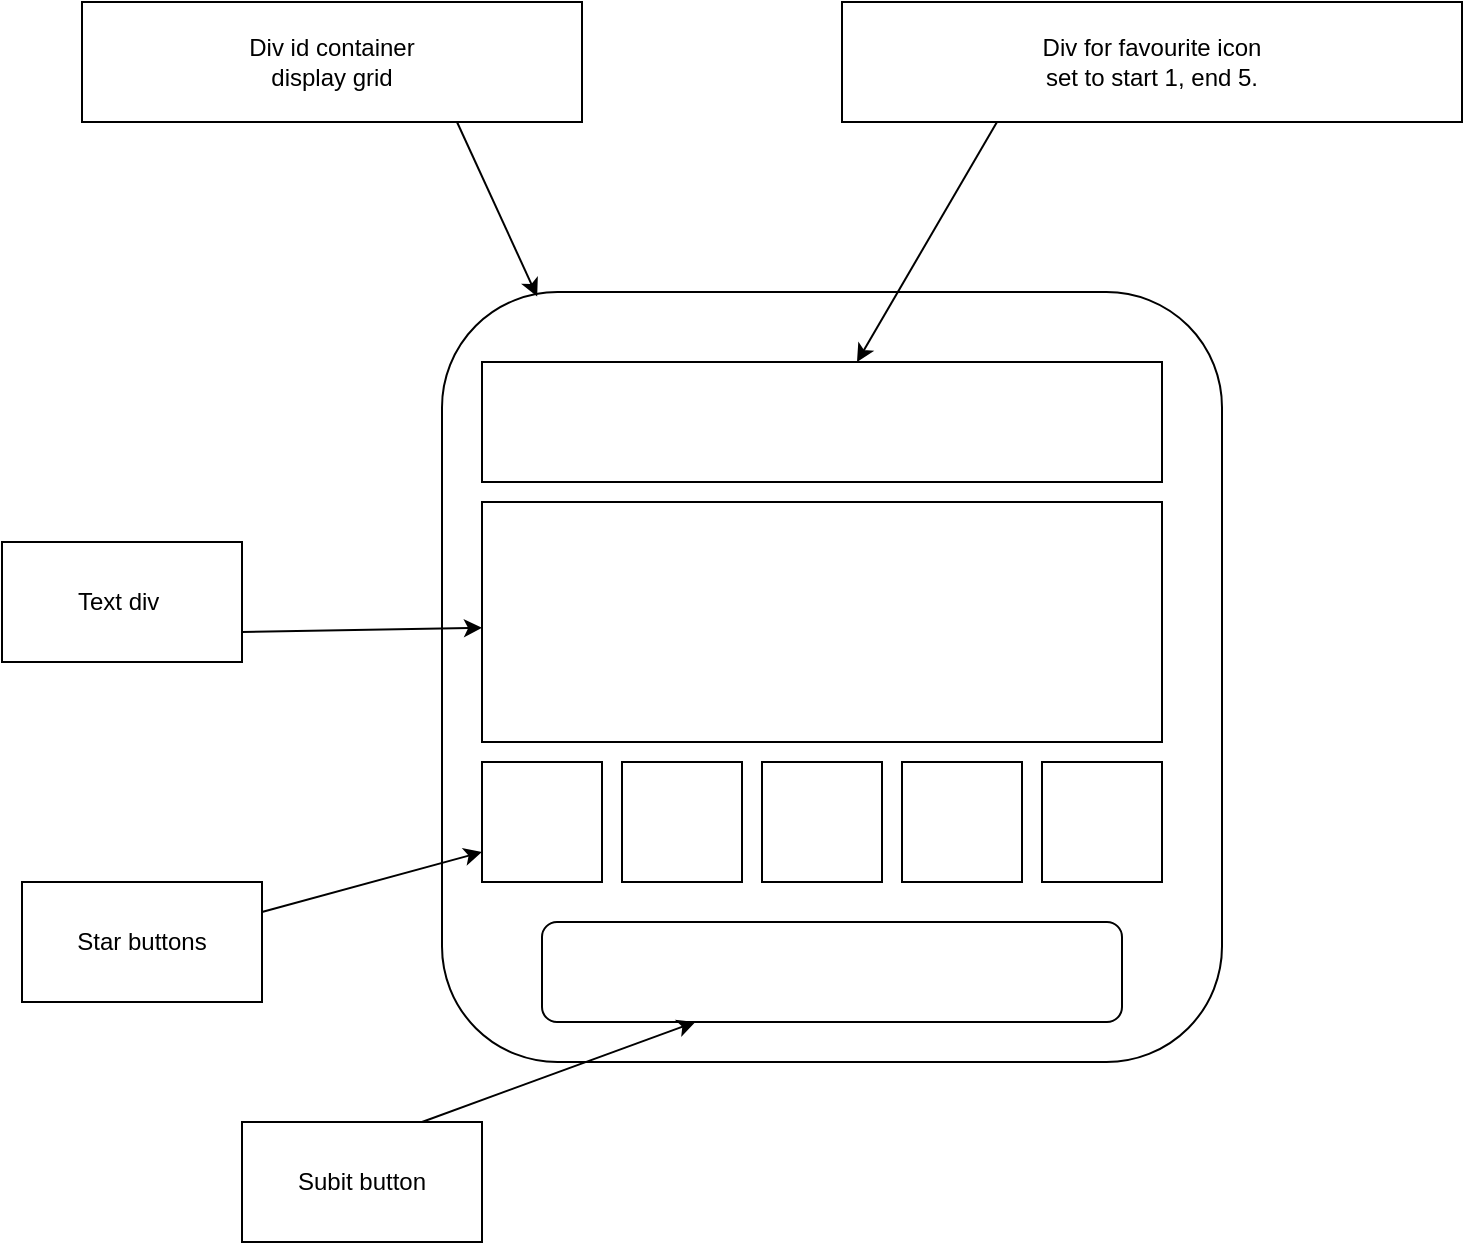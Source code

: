 <mxfile>
    <diagram id="xWZ9b3wMbZgq6c-O2fp2" name="Design">
        <mxGraphModel dx="1404" dy="914" grid="1" gridSize="10" guides="1" tooltips="1" connect="1" arrows="1" fold="1" page="1" pageScale="1" pageWidth="850" pageHeight="1100" math="0" shadow="0">
            <root>
                <mxCell id="0"/>
                <mxCell id="1" parent="0"/>
                <mxCell id="2" value="" style="rounded=1;whiteSpace=wrap;html=1;" vertex="1" parent="1">
                    <mxGeometry x="250" y="375" width="390" height="385" as="geometry"/>
                </mxCell>
                <mxCell id="4" style="edgeStyle=none;html=1;exitX=0.75;exitY=1;exitDx=0;exitDy=0;entryX=0.122;entryY=0.006;entryDx=0;entryDy=0;entryPerimeter=0;" edge="1" parent="1" source="3" target="2">
                    <mxGeometry relative="1" as="geometry"/>
                </mxCell>
                <mxCell id="3" value="Div id container&lt;br&gt;display grid" style="rounded=0;whiteSpace=wrap;html=1;" vertex="1" parent="1">
                    <mxGeometry x="70" y="230" width="250" height="60" as="geometry"/>
                </mxCell>
                <mxCell id="5" value="" style="rounded=0;whiteSpace=wrap;html=1;" vertex="1" parent="1">
                    <mxGeometry x="270" y="410" width="340" height="60" as="geometry"/>
                </mxCell>
                <mxCell id="7" style="edgeStyle=none;html=1;exitX=0.25;exitY=1;exitDx=0;exitDy=0;" edge="1" parent="1" source="6" target="5">
                    <mxGeometry relative="1" as="geometry"/>
                </mxCell>
                <mxCell id="6" value="Div for favourite icon&lt;br&gt;set to start 1, end 5." style="rounded=0;whiteSpace=wrap;html=1;" vertex="1" parent="1">
                    <mxGeometry x="450" y="230" width="310" height="60" as="geometry"/>
                </mxCell>
                <mxCell id="8" value="" style="rounded=0;whiteSpace=wrap;html=1;" vertex="1" parent="1">
                    <mxGeometry x="270" y="480" width="340" height="120" as="geometry"/>
                </mxCell>
                <mxCell id="10" style="edgeStyle=none;html=1;exitX=1;exitY=0.75;exitDx=0;exitDy=0;" edge="1" parent="1" source="9" target="8">
                    <mxGeometry relative="1" as="geometry"/>
                </mxCell>
                <mxCell id="9" value="Text div&amp;nbsp;" style="rounded=0;whiteSpace=wrap;html=1;" vertex="1" parent="1">
                    <mxGeometry x="30" y="500" width="120" height="60" as="geometry"/>
                </mxCell>
                <mxCell id="11" value="" style="rounded=0;whiteSpace=wrap;html=1;" vertex="1" parent="1">
                    <mxGeometry x="270" y="610" width="60" height="60" as="geometry"/>
                </mxCell>
                <mxCell id="12" value="" style="rounded=0;whiteSpace=wrap;html=1;" vertex="1" parent="1">
                    <mxGeometry x="340" y="610" width="60" height="60" as="geometry"/>
                </mxCell>
                <mxCell id="13" value="" style="rounded=0;whiteSpace=wrap;html=1;" vertex="1" parent="1">
                    <mxGeometry x="410" y="610" width="60" height="60" as="geometry"/>
                </mxCell>
                <mxCell id="14" value="" style="rounded=0;whiteSpace=wrap;html=1;" vertex="1" parent="1">
                    <mxGeometry x="480" y="610" width="60" height="60" as="geometry"/>
                </mxCell>
                <mxCell id="15" value="" style="rounded=0;whiteSpace=wrap;html=1;" vertex="1" parent="1">
                    <mxGeometry x="550" y="610" width="60" height="60" as="geometry"/>
                </mxCell>
                <mxCell id="17" style="edgeStyle=none;html=1;exitX=1;exitY=0.25;exitDx=0;exitDy=0;entryX=0;entryY=0.75;entryDx=0;entryDy=0;" edge="1" parent="1" source="16" target="11">
                    <mxGeometry relative="1" as="geometry"/>
                </mxCell>
                <mxCell id="16" value="Star buttons" style="rounded=0;whiteSpace=wrap;html=1;" vertex="1" parent="1">
                    <mxGeometry x="40" y="670" width="120" height="60" as="geometry"/>
                </mxCell>
                <mxCell id="19" value="" style="rounded=1;whiteSpace=wrap;html=1;" vertex="1" parent="1">
                    <mxGeometry x="300" y="690" width="290" height="50" as="geometry"/>
                </mxCell>
                <mxCell id="21" style="edgeStyle=none;html=1;exitX=0.75;exitY=0;exitDx=0;exitDy=0;" edge="1" parent="1" source="20" target="19">
                    <mxGeometry relative="1" as="geometry"/>
                </mxCell>
                <mxCell id="20" value="Subit button" style="rounded=0;whiteSpace=wrap;html=1;" vertex="1" parent="1">
                    <mxGeometry x="150" y="790" width="120" height="60" as="geometry"/>
                </mxCell>
            </root>
        </mxGraphModel>
    </diagram>
    <diagram id="lhx8RozCbyeSNjGpFjK7" name="HTML &amp; CSS">
        <mxGraphModel dx="1404" dy="527" grid="1" gridSize="10" guides="1" tooltips="1" connect="1" arrows="1" fold="1" page="1" pageScale="1" pageWidth="850" pageHeight="1100" math="0" shadow="0">
            <root>
                <mxCell id="0"/>
                <mxCell id="1" parent="0"/>
                <mxCell id="rNBkue9HxYoO60r37kfL-3" value="" style="edgeStyle=none;html=1;" edge="1" parent="1" source="rNBkue9HxYoO60r37kfL-1" target="rNBkue9HxYoO60r37kfL-2">
                    <mxGeometry relative="1" as="geometry"/>
                </mxCell>
                <mxCell id="rNBkue9HxYoO60r37kfL-1" value="Create HTML file" style="rounded=0;whiteSpace=wrap;html=1;" vertex="1" parent="1">
                    <mxGeometry x="40" y="40" width="120" height="60" as="geometry"/>
                </mxCell>
                <mxCell id="rNBkue9HxYoO60r37kfL-5" value="" style="edgeStyle=none;html=1;" edge="1" parent="1" source="rNBkue9HxYoO60r37kfL-2" target="rNBkue9HxYoO60r37kfL-4">
                    <mxGeometry relative="1" as="geometry"/>
                </mxCell>
                <mxCell id="rNBkue9HxYoO60r37kfL-2" value="Creat CSS file" style="rounded=0;whiteSpace=wrap;html=1;" vertex="1" parent="1">
                    <mxGeometry x="40" y="120" width="120" height="60" as="geometry"/>
                </mxCell>
                <mxCell id="rNBkue9HxYoO60r37kfL-7" value="" style="edgeStyle=none;html=1;" edge="1" parent="1" source="rNBkue9HxYoO60r37kfL-4" target="rNBkue9HxYoO60r37kfL-6">
                    <mxGeometry relative="1" as="geometry"/>
                </mxCell>
                <mxCell id="rNBkue9HxYoO60r37kfL-4" value="Create JS file" style="rounded=0;whiteSpace=wrap;html=1;" vertex="1" parent="1">
                    <mxGeometry x="40" y="200" width="120" height="60" as="geometry"/>
                </mxCell>
                <mxCell id="rNBkue9HxYoO60r37kfL-9" value="" style="edgeStyle=none;html=1;" edge="1" parent="1" source="rNBkue9HxYoO60r37kfL-6" target="rNBkue9HxYoO60r37kfL-8">
                    <mxGeometry relative="1" as="geometry"/>
                </mxCell>
                <mxCell id="rNBkue9HxYoO60r37kfL-6" value="Link files" style="rounded=0;whiteSpace=wrap;html=1;" vertex="1" parent="1">
                    <mxGeometry x="40" y="280" width="120" height="60" as="geometry"/>
                </mxCell>
                <mxCell id="rNBkue9HxYoO60r37kfL-11" value="" style="edgeStyle=none;html=1;" edge="1" parent="1" source="rNBkue9HxYoO60r37kfL-8" target="rNBkue9HxYoO60r37kfL-10">
                    <mxGeometry relative="1" as="geometry"/>
                </mxCell>
                <mxCell id="rNBkue9HxYoO60r37kfL-23" value="" style="edgeStyle=none;html=1;dashed=1;" edge="1" parent="1" source="rNBkue9HxYoO60r37kfL-8" target="rNBkue9HxYoO60r37kfL-22">
                    <mxGeometry relative="1" as="geometry"/>
                </mxCell>
                <mxCell id="rNBkue9HxYoO60r37kfL-8" value="Create basic HTML Structure" style="rounded=0;whiteSpace=wrap;html=1;" vertex="1" parent="1">
                    <mxGeometry x="40" y="360" width="120" height="60" as="geometry"/>
                </mxCell>
                <mxCell id="rNBkue9HxYoO60r37kfL-13" value="" style="edgeStyle=none;html=1;" edge="1" parent="1" source="rNBkue9HxYoO60r37kfL-10" target="rNBkue9HxYoO60r37kfL-12">
                    <mxGeometry relative="1" as="geometry"/>
                </mxCell>
                <mxCell id="rNBkue9HxYoO60r37kfL-10" value="Create container div" style="shape=hexagon;perimeter=hexagonPerimeter2;whiteSpace=wrap;html=1;fixedSize=1;" vertex="1" parent="1">
                    <mxGeometry x="190" y="350" width="150" height="80" as="geometry"/>
                </mxCell>
                <mxCell id="rNBkue9HxYoO60r37kfL-15" value="" style="edgeStyle=none;html=1;" edge="1" parent="1" source="rNBkue9HxYoO60r37kfL-12" target="rNBkue9HxYoO60r37kfL-14">
                    <mxGeometry relative="1" as="geometry"/>
                </mxCell>
                <mxCell id="rNBkue9HxYoO60r37kfL-19" value="" style="edgeStyle=none;html=1;" edge="1" parent="1" source="rNBkue9HxYoO60r37kfL-12" target="rNBkue9HxYoO60r37kfL-18">
                    <mxGeometry relative="1" as="geometry"/>
                </mxCell>
                <mxCell id="rNBkue9HxYoO60r37kfL-12" value="Within container, create favourite &amp;amp; text divs" style="shape=hexagon;perimeter=hexagonPerimeter2;whiteSpace=wrap;html=1;fixedSize=1;" vertex="1" parent="1">
                    <mxGeometry x="370" y="350" width="150" height="80" as="geometry"/>
                </mxCell>
                <mxCell id="rNBkue9HxYoO60r37kfL-17" value="" style="edgeStyle=none;html=1;" edge="1" parent="1" source="rNBkue9HxYoO60r37kfL-14" target="rNBkue9HxYoO60r37kfL-16">
                    <mxGeometry relative="1" as="geometry"/>
                </mxCell>
                <mxCell id="rNBkue9HxYoO60r37kfL-14" value="Create 5 star buttons" style="shape=hexagon;perimeter=hexagonPerimeter2;whiteSpace=wrap;html=1;fixedSize=1;" vertex="1" parent="1">
                    <mxGeometry x="560" y="350" width="150" height="80" as="geometry"/>
                </mxCell>
                <mxCell id="rNBkue9HxYoO60r37kfL-21" value="" style="edgeStyle=none;html=1;" edge="1" parent="1" source="rNBkue9HxYoO60r37kfL-16" target="rNBkue9HxYoO60r37kfL-20">
                    <mxGeometry relative="1" as="geometry"/>
                </mxCell>
                <mxCell id="rNBkue9HxYoO60r37kfL-16" value="Create submit button" style="shape=hexagon;perimeter=hexagonPerimeter2;whiteSpace=wrap;html=1;fixedSize=1;" vertex="1" parent="1">
                    <mxGeometry x="560" y="250" width="150" height="80" as="geometry"/>
                </mxCell>
                <mxCell id="rNBkue9HxYoO60r37kfL-18" value="Within favourite div, &lt;br&gt;create fav button" style="shape=hexagon;perimeter=hexagonPerimeter2;whiteSpace=wrap;html=1;fixedSize=1;" vertex="1" parent="1">
                    <mxGeometry x="370" y="250" width="150" height="80" as="geometry"/>
                </mxCell>
                <mxCell id="rNBkue9HxYoO60r37kfL-20" value="Add H1 and p contents&amp;nbsp;&lt;br&gt;within text div" style="shape=hexagon;perimeter=hexagonPerimeter2;whiteSpace=wrap;html=1;fixedSize=1;" vertex="1" parent="1">
                    <mxGeometry x="560" y="150" width="150" height="80" as="geometry"/>
                </mxCell>
                <mxCell id="rNBkue9HxYoO60r37kfL-22" value="CSS" style="rounded=0;whiteSpace=wrap;html=1;" vertex="1" parent="1">
                    <mxGeometry x="40" y="490" width="120" height="60" as="geometry"/>
                </mxCell>
            </root>
        </mxGraphModel>
    </diagram>
</mxfile>